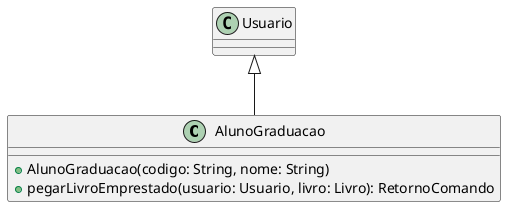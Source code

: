 @startuml

class AlunoGraduacao extends Usuario {
    + AlunoGraduacao(codigo: String, nome: String)
    + pegarLivroEmprestado(usuario: Usuario, livro: Livro): RetornoComando
}


@enduml